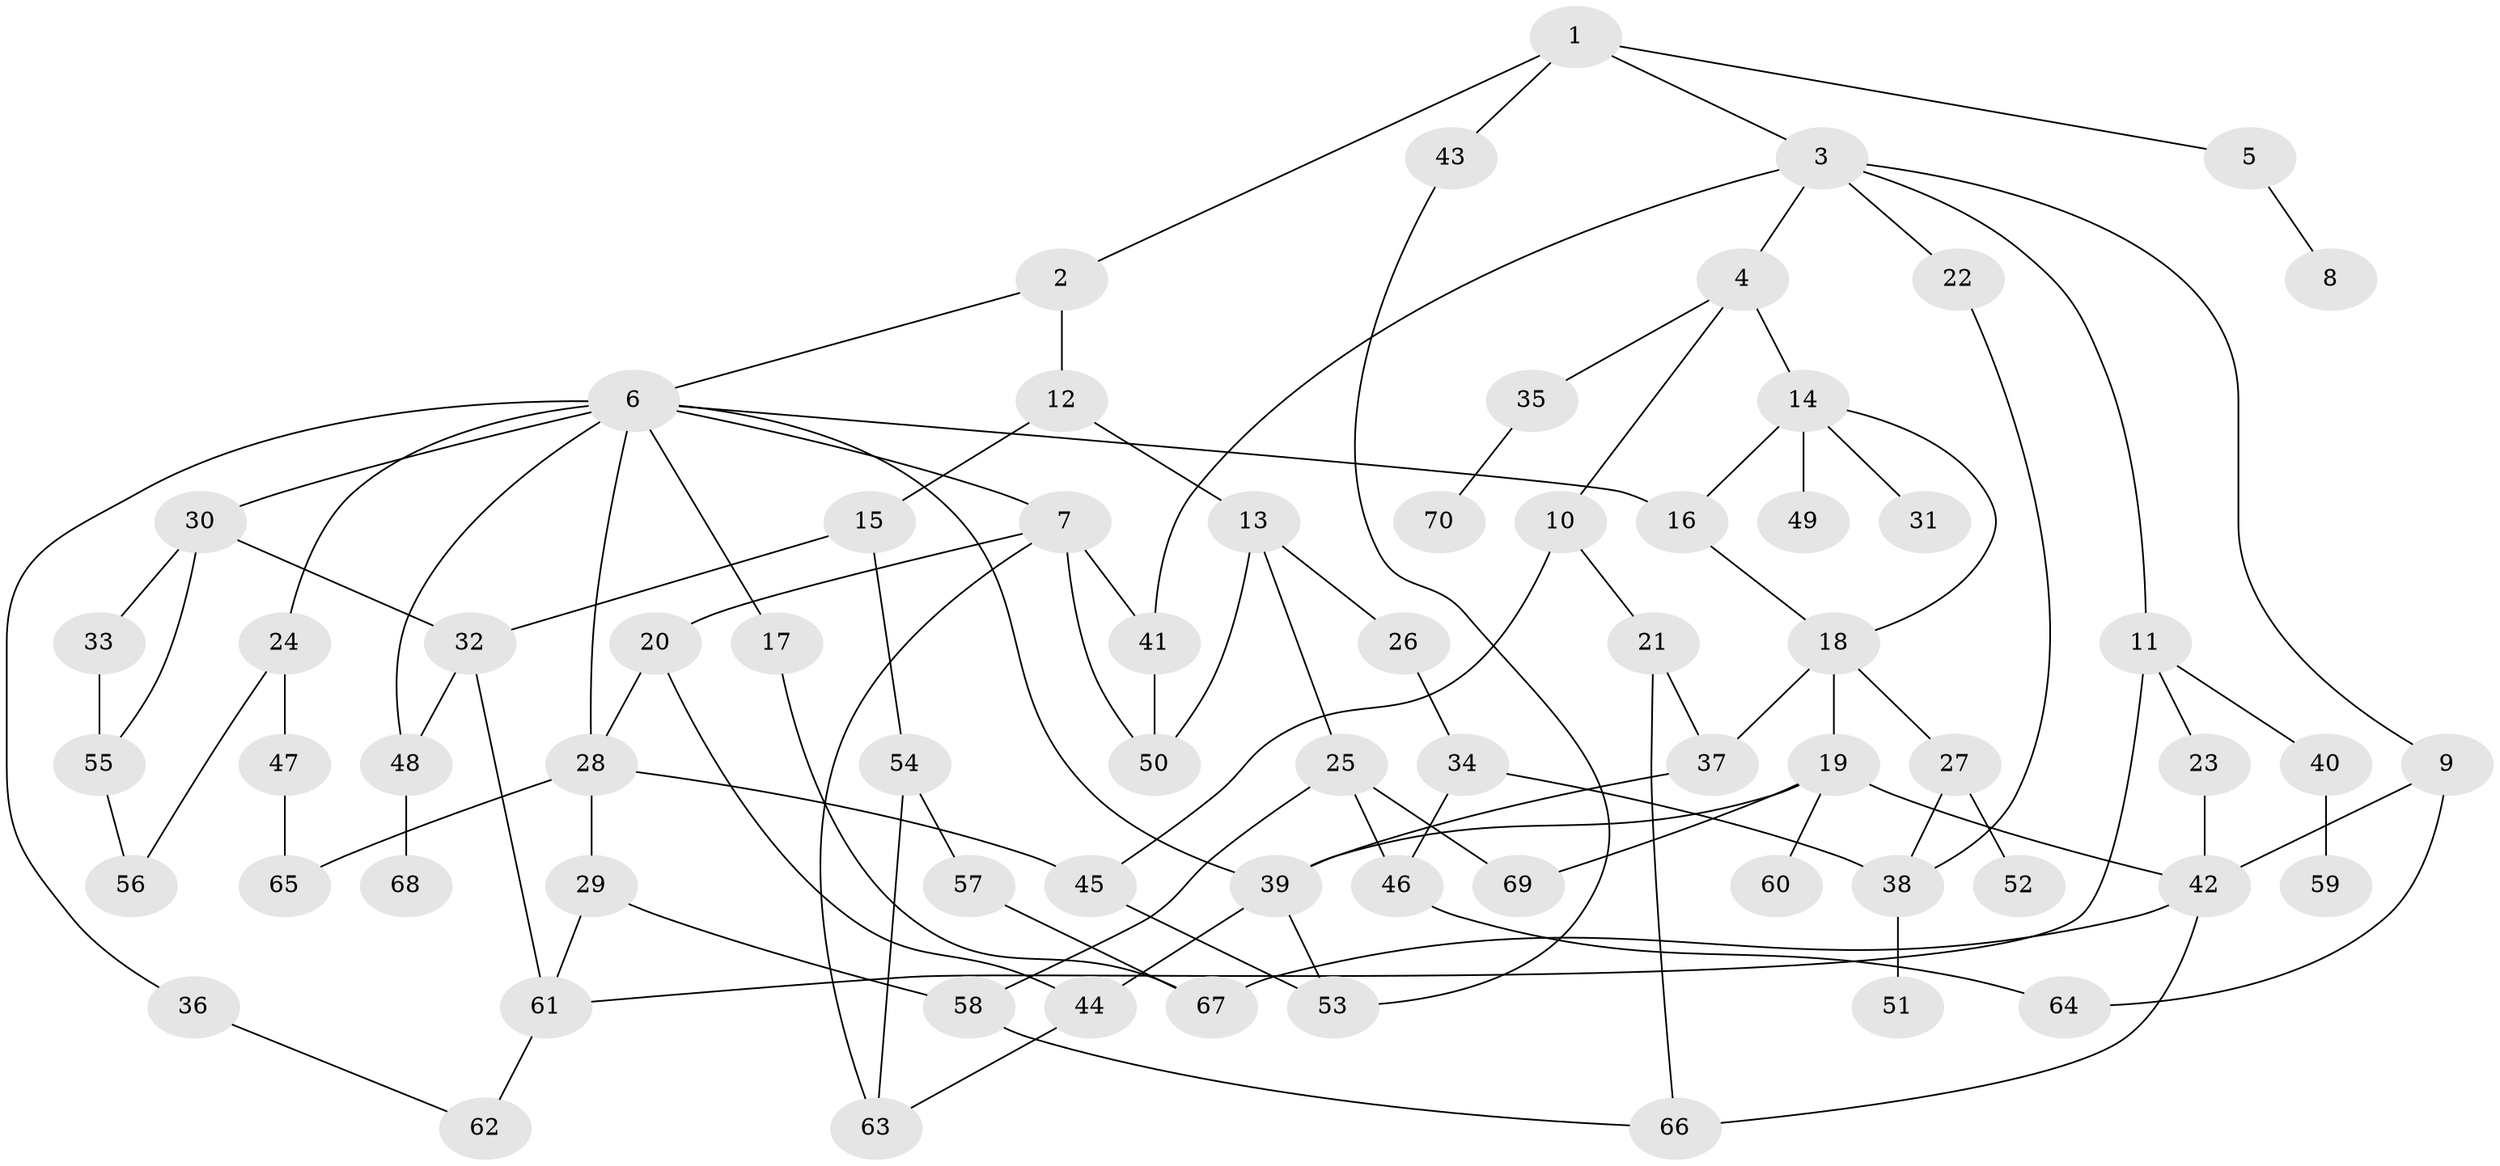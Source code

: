 // coarse degree distribution, {4: 0.275, 11: 0.025, 8: 0.05, 1: 0.15, 3: 0.25, 5: 0.075, 2: 0.15, 6: 0.025}
// Generated by graph-tools (version 1.1) at 2025/51/02/27/25 19:51:38]
// undirected, 70 vertices, 104 edges
graph export_dot {
graph [start="1"]
  node [color=gray90,style=filled];
  1;
  2;
  3;
  4;
  5;
  6;
  7;
  8;
  9;
  10;
  11;
  12;
  13;
  14;
  15;
  16;
  17;
  18;
  19;
  20;
  21;
  22;
  23;
  24;
  25;
  26;
  27;
  28;
  29;
  30;
  31;
  32;
  33;
  34;
  35;
  36;
  37;
  38;
  39;
  40;
  41;
  42;
  43;
  44;
  45;
  46;
  47;
  48;
  49;
  50;
  51;
  52;
  53;
  54;
  55;
  56;
  57;
  58;
  59;
  60;
  61;
  62;
  63;
  64;
  65;
  66;
  67;
  68;
  69;
  70;
  1 -- 2;
  1 -- 3;
  1 -- 5;
  1 -- 43;
  2 -- 6;
  2 -- 12;
  3 -- 4;
  3 -- 9;
  3 -- 11;
  3 -- 22;
  3 -- 41;
  4 -- 10;
  4 -- 14;
  4 -- 35;
  5 -- 8;
  6 -- 7;
  6 -- 16;
  6 -- 17;
  6 -- 24;
  6 -- 30;
  6 -- 36;
  6 -- 39;
  6 -- 28;
  6 -- 48;
  7 -- 20;
  7 -- 50;
  7 -- 41;
  7 -- 63;
  9 -- 42;
  9 -- 64;
  10 -- 21;
  10 -- 45;
  11 -- 23;
  11 -- 40;
  11 -- 61;
  12 -- 13;
  12 -- 15;
  13 -- 25;
  13 -- 26;
  13 -- 50;
  14 -- 18;
  14 -- 31;
  14 -- 49;
  14 -- 16;
  15 -- 32;
  15 -- 54;
  16 -- 18;
  17 -- 67;
  18 -- 19;
  18 -- 27;
  18 -- 37;
  19 -- 60;
  19 -- 69;
  19 -- 39;
  19 -- 42;
  20 -- 28;
  20 -- 44;
  21 -- 37;
  21 -- 66;
  22 -- 38;
  23 -- 42;
  24 -- 47;
  24 -- 56;
  25 -- 46;
  25 -- 58;
  25 -- 69;
  26 -- 34;
  27 -- 52;
  27 -- 38;
  28 -- 29;
  28 -- 65;
  28 -- 45;
  29 -- 61;
  29 -- 58;
  30 -- 33;
  30 -- 55;
  30 -- 32;
  32 -- 48;
  32 -- 61;
  33 -- 55;
  34 -- 38;
  34 -- 46;
  35 -- 70;
  36 -- 62;
  37 -- 39;
  38 -- 51;
  39 -- 53;
  39 -- 44;
  40 -- 59;
  41 -- 50;
  42 -- 66;
  42 -- 67;
  43 -- 53;
  44 -- 63;
  45 -- 53;
  46 -- 64;
  47 -- 65;
  48 -- 68;
  54 -- 57;
  54 -- 63;
  55 -- 56;
  57 -- 67;
  58 -- 66;
  61 -- 62;
}
